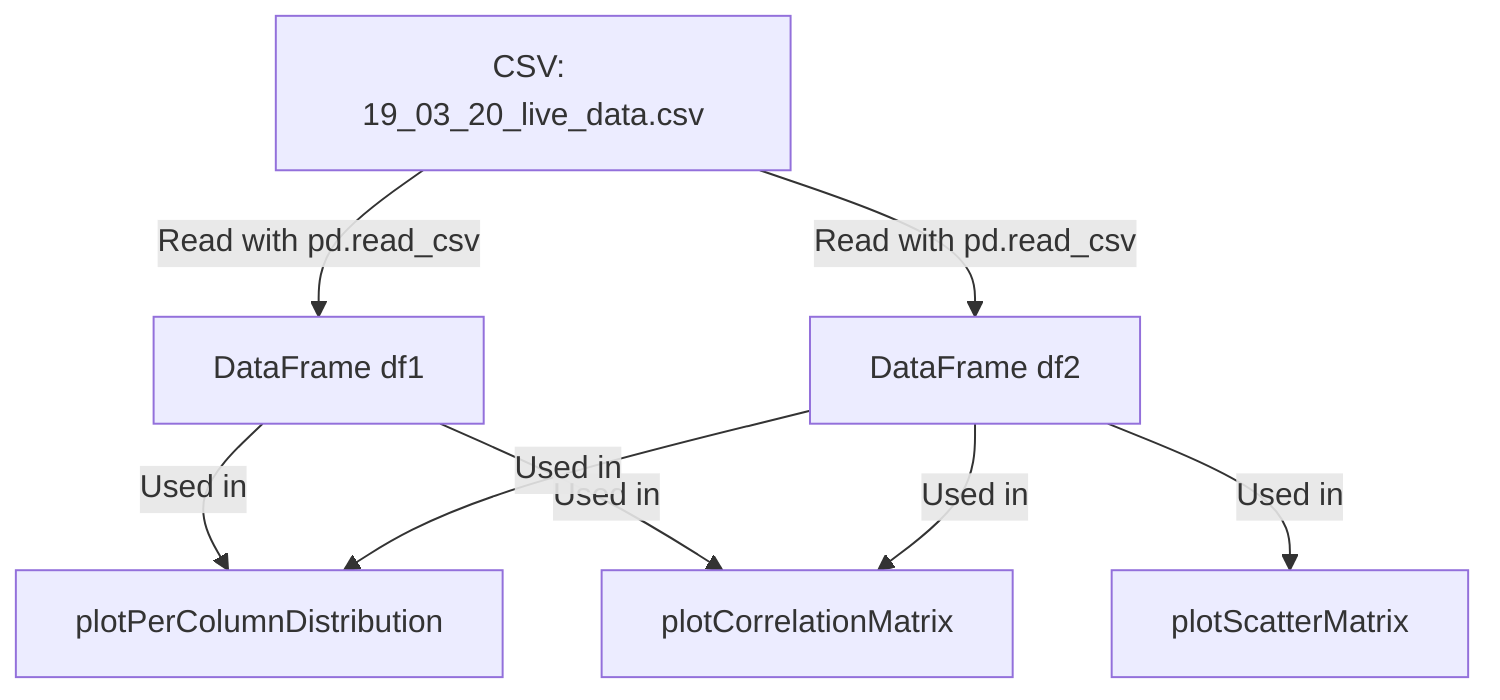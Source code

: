 %% Workflow for Jupyter Notebook 8483192
flowchart TD
    %% Data Sources
    A["CSV: test_data_19_03_2020.csv"] -->|Read with pd.read_csv| B["DataFrame df1"]
    A["CSV: 19_03_20_live_data.csv"] -->|Read with pd.read_csv| C["DataFrame df2"]
    
    %% DataFrame Operations
    B -->|Used in| D["plotPerColumnDistribution"]
    B -->|Used in| E["plotCorrelationMatrix"]
    C -->|Used in| D 
    C -->|Used in| E 
    C -->|Used in| F["plotScatterMatrix"]

    %% Models
    %% No ML models are mentioned in the notebook